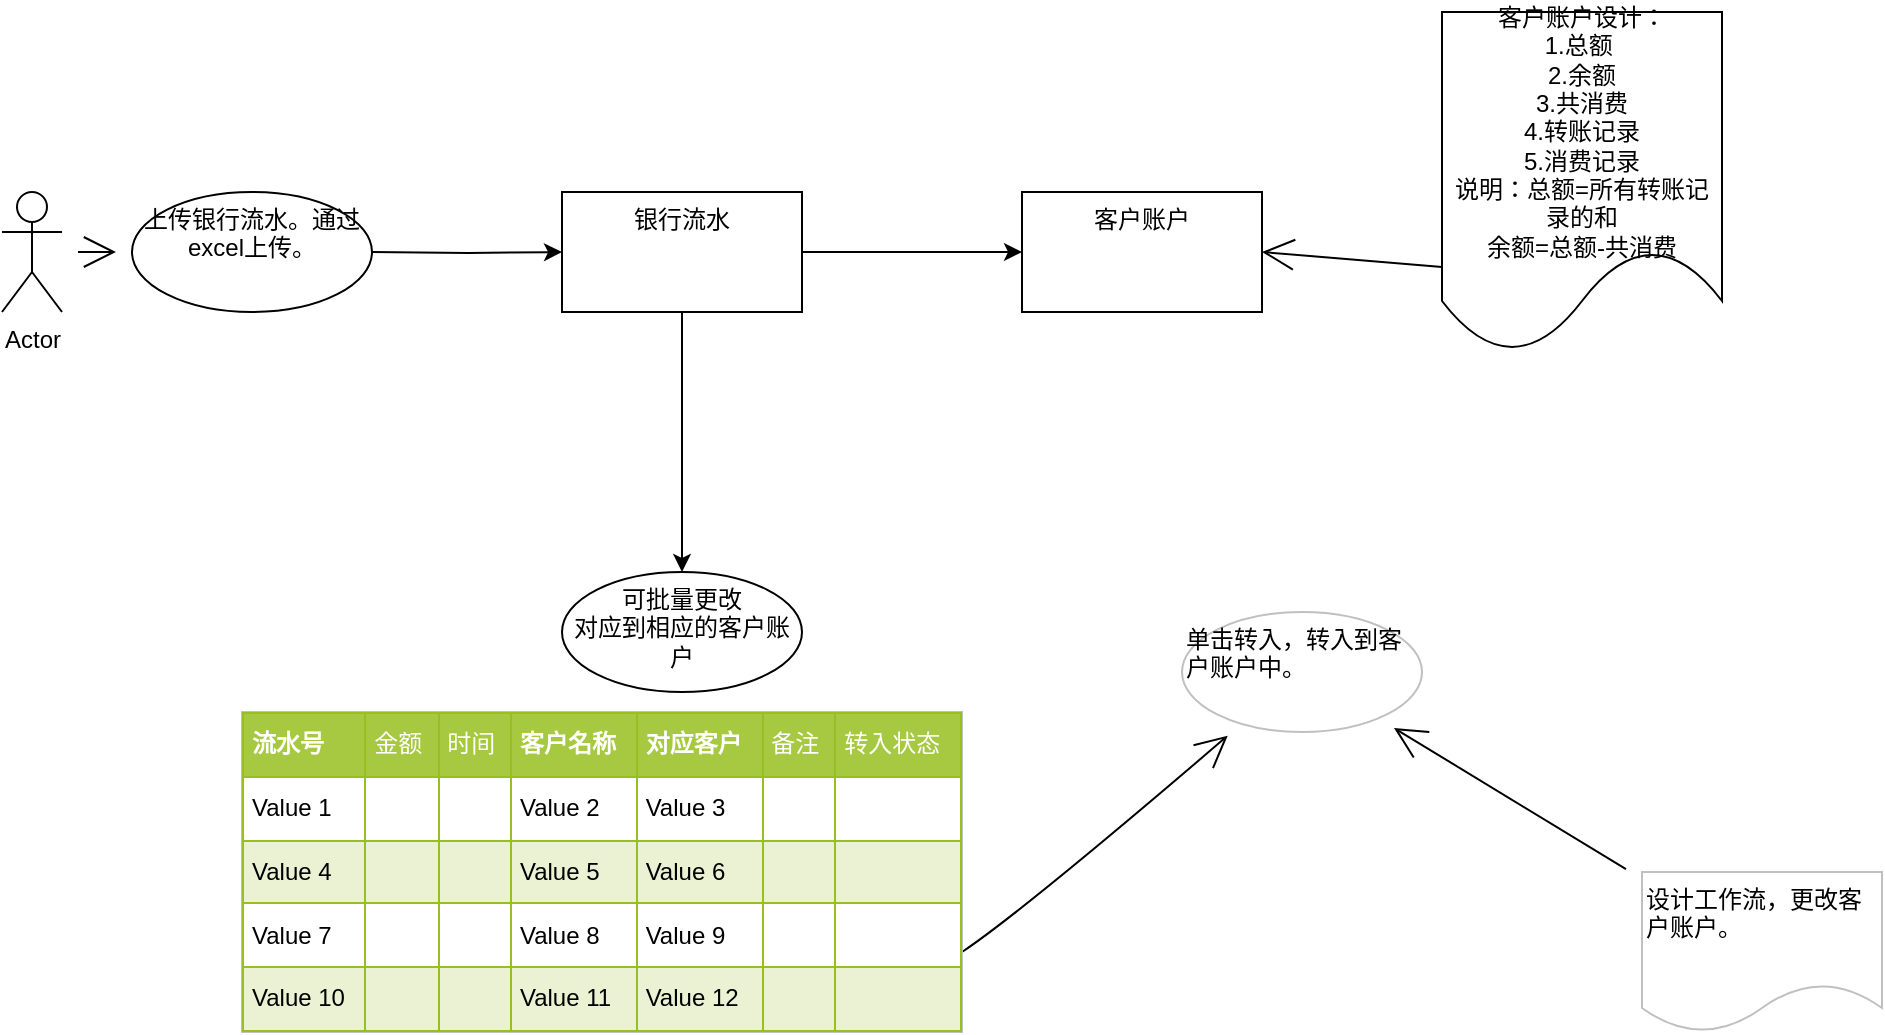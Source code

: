 <mxfile version="15.3.3" type="github">
  <diagram id="i9z5DV8Quiy5ul4YF9sL" name="Page-1">
    <mxGraphModel dx="1422" dy="1931" grid="1" gridSize="10" guides="1" tooltips="1" connect="1" arrows="1" fold="1" page="1" pageScale="1" pageWidth="827" pageHeight="1169" math="0" shadow="0">
      <root>
        <mxCell id="0" />
        <mxCell id="1" parent="0" />
        <mxCell id="20aYLW1WKIlqMCxb5FEP-12" value="" style="edgeStyle=none;curved=1;rounded=0;orthogonalLoop=1;jettySize=auto;html=1;endArrow=open;startSize=14;endSize=14;sourcePerimeterSpacing=8;targetPerimeterSpacing=8;" edge="1" parent="1" source="_qh5CtxLGN5EkOG5CYsD-1" target="20aYLW1WKIlqMCxb5FEP-11">
          <mxGeometry relative="1" as="geometry" />
        </mxCell>
        <mxCell id="_qh5CtxLGN5EkOG5CYsD-1" value="Actor" style="shape=umlActor;verticalLabelPosition=bottom;verticalAlign=top;html=1;outlineConnect=0;" parent="1" vertex="1">
          <mxGeometry x="60" y="90" width="30" height="60" as="geometry" />
        </mxCell>
        <mxCell id="_qh5CtxLGN5EkOG5CYsD-5" value="" style="edgeStyle=orthogonalEdgeStyle;rounded=0;orthogonalLoop=1;jettySize=auto;html=1;" parent="1" target="_qh5CtxLGN5EkOG5CYsD-4" edge="1">
          <mxGeometry relative="1" as="geometry">
            <mxPoint x="245" y="120" as="sourcePoint" />
          </mxGeometry>
        </mxCell>
        <mxCell id="_qh5CtxLGN5EkOG5CYsD-7" value="" style="edgeStyle=orthogonalEdgeStyle;rounded=0;orthogonalLoop=1;jettySize=auto;html=1;" parent="1" source="_qh5CtxLGN5EkOG5CYsD-4" target="_qh5CtxLGN5EkOG5CYsD-6" edge="1">
          <mxGeometry relative="1" as="geometry" />
        </mxCell>
        <mxCell id="_qh5CtxLGN5EkOG5CYsD-9" value="" style="edgeStyle=orthogonalEdgeStyle;rounded=0;orthogonalLoop=1;jettySize=auto;html=1;" parent="1" source="_qh5CtxLGN5EkOG5CYsD-4" target="_qh5CtxLGN5EkOG5CYsD-8" edge="1">
          <mxGeometry relative="1" as="geometry" />
        </mxCell>
        <mxCell id="_qh5CtxLGN5EkOG5CYsD-4" value="银行流水" style="whiteSpace=wrap;html=1;verticalAlign=top;" parent="1" vertex="1">
          <mxGeometry x="340" y="90" width="120" height="60" as="geometry" />
        </mxCell>
        <mxCell id="_qh5CtxLGN5EkOG5CYsD-6" value="客户账户" style="whiteSpace=wrap;html=1;verticalAlign=top;" parent="1" vertex="1">
          <mxGeometry x="570" y="90" width="120" height="60" as="geometry" />
        </mxCell>
        <mxCell id="_qh5CtxLGN5EkOG5CYsD-8" value="可批量更改&lt;br&gt;对应到相应的客户账户" style="ellipse;whiteSpace=wrap;html=1;verticalAlign=top;" parent="1" vertex="1">
          <mxGeometry x="340" y="280" width="120" height="60" as="geometry" />
        </mxCell>
        <mxCell id="20aYLW1WKIlqMCxb5FEP-13" style="edgeStyle=none;curved=1;rounded=0;orthogonalLoop=1;jettySize=auto;html=1;exitX=1;exitY=0.75;exitDx=0;exitDy=0;endArrow=open;startSize=14;endSize=14;sourcePerimeterSpacing=8;targetPerimeterSpacing=8;" edge="1" parent="1" source="20aYLW1WKIlqMCxb5FEP-1" target="20aYLW1WKIlqMCxb5FEP-4">
          <mxGeometry relative="1" as="geometry">
            <Array as="points">
              <mxPoint x="570" y="450" />
            </Array>
          </mxGeometry>
        </mxCell>
        <mxCell id="20aYLW1WKIlqMCxb5FEP-1" value="&lt;table border=&quot;1&quot; width=&quot;100%&quot; cellpadding=&quot;4&quot; style=&quot;width: 100% ; height: 100% ; border-collapse: collapse&quot;&gt;&lt;tbody&gt;&lt;tr style=&quot;background-color: #a7c942 ; color: #ffffff ; border: 1px solid #98bf21&quot;&gt;&lt;th align=&quot;left&quot;&gt;流水号&lt;/th&gt;&lt;td&gt;金额&lt;/td&gt;&lt;td&gt;时间&lt;/td&gt;&lt;th align=&quot;left&quot;&gt;客户名称&lt;/th&gt;&lt;th align=&quot;left&quot;&gt;对应客户&lt;/th&gt;&lt;td&gt;备注&lt;/td&gt;&lt;td&gt;转入状态&lt;/td&gt;&lt;/tr&gt;&lt;tr style=&quot;border: 1px solid #98bf21&quot;&gt;&lt;td&gt;Value 1&lt;/td&gt;&lt;td&gt;&lt;br&gt;&lt;/td&gt;&lt;td&gt;&lt;br&gt;&lt;/td&gt;&lt;td&gt;Value 2&lt;/td&gt;&lt;td&gt;Value 3&lt;/td&gt;&lt;td&gt;&lt;br&gt;&lt;/td&gt;&lt;td&gt;&lt;br&gt;&lt;/td&gt;&lt;/tr&gt;&lt;tr style=&quot;background-color: #eaf2d3 ; border: 1px solid #98bf21&quot;&gt;&lt;td&gt;Value 4&lt;/td&gt;&lt;td&gt;&lt;br&gt;&lt;/td&gt;&lt;td&gt;&lt;br&gt;&lt;/td&gt;&lt;td&gt;Value 5&lt;/td&gt;&lt;td&gt;Value 6&lt;/td&gt;&lt;td&gt;&lt;br&gt;&lt;/td&gt;&lt;td&gt;&lt;br&gt;&lt;/td&gt;&lt;/tr&gt;&lt;tr style=&quot;border: 1px solid #98bf21&quot;&gt;&lt;td&gt;Value 7&lt;/td&gt;&lt;td&gt;&lt;br&gt;&lt;/td&gt;&lt;td&gt;&lt;br&gt;&lt;/td&gt;&lt;td&gt;Value 8&lt;/td&gt;&lt;td&gt;Value 9&lt;/td&gt;&lt;td&gt;&lt;br&gt;&lt;/td&gt;&lt;td&gt;&lt;br&gt;&lt;/td&gt;&lt;/tr&gt;&lt;tr style=&quot;background-color: #eaf2d3 ; border: 1px solid #98bf21&quot;&gt;&lt;td&gt;Value 10&lt;/td&gt;&lt;td&gt;&lt;br&gt;&lt;/td&gt;&lt;td&gt;&lt;br&gt;&lt;/td&gt;&lt;td&gt;Value 11&lt;/td&gt;&lt;td&gt;Value 12&lt;/td&gt;&lt;td&gt;&lt;br&gt;&lt;/td&gt;&lt;td&gt;&lt;br&gt;&lt;/td&gt;&lt;/tr&gt;&lt;/tbody&gt;&lt;/table&gt;" style="text;html=1;strokeColor=#c0c0c0;fillColor=#ffffff;overflow=fill;rounded=0;hachureGap=4;pointerEvents=0;" vertex="1" parent="1">
          <mxGeometry x="180" y="350" width="360" height="160" as="geometry" />
        </mxCell>
        <mxCell id="20aYLW1WKIlqMCxb5FEP-5" value="" style="edgeStyle=none;curved=1;rounded=0;orthogonalLoop=1;jettySize=auto;html=1;endArrow=open;startSize=14;endSize=14;sourcePerimeterSpacing=8;targetPerimeterSpacing=8;" edge="1" parent="1" source="20aYLW1WKIlqMCxb5FEP-2" target="20aYLW1WKIlqMCxb5FEP-4">
          <mxGeometry relative="1" as="geometry" />
        </mxCell>
        <mxCell id="20aYLW1WKIlqMCxb5FEP-2" value="&lt;span&gt;设计工作流，更改客户账户。&lt;/span&gt;" style="shape=document;whiteSpace=wrap;html=1;boundedLbl=1;rounded=0;align=left;verticalAlign=top;strokeColor=#c0c0c0;hachureGap=4;" vertex="1" parent="1">
          <mxGeometry x="880" y="430" width="120" height="80" as="geometry" />
        </mxCell>
        <mxCell id="20aYLW1WKIlqMCxb5FEP-4" value="单击转入，转入到客户账户中。" style="ellipse;whiteSpace=wrap;html=1;rounded=0;align=left;verticalAlign=top;strokeColor=#c0c0c0;hachureGap=4;" vertex="1" parent="1">
          <mxGeometry x="650" y="300" width="120" height="60" as="geometry" />
        </mxCell>
        <mxCell id="20aYLW1WKIlqMCxb5FEP-11" value="&lt;span&gt;上传银行流水。通过excel上传。&lt;/span&gt;" style="ellipse;whiteSpace=wrap;html=1;verticalAlign=top;" vertex="1" parent="1">
          <mxGeometry x="125" y="90" width="120" height="60" as="geometry" />
        </mxCell>
        <mxCell id="20aYLW1WKIlqMCxb5FEP-21" style="edgeStyle=none;curved=1;rounded=0;orthogonalLoop=1;jettySize=auto;html=1;exitX=0;exitY=0.75;exitDx=0;exitDy=0;entryX=1;entryY=0.5;entryDx=0;entryDy=0;endArrow=open;startSize=14;endSize=14;sourcePerimeterSpacing=8;targetPerimeterSpacing=8;" edge="1" parent="1" source="20aYLW1WKIlqMCxb5FEP-20" target="_qh5CtxLGN5EkOG5CYsD-6">
          <mxGeometry relative="1" as="geometry" />
        </mxCell>
        <mxCell id="20aYLW1WKIlqMCxb5FEP-20" value="客户账户设计：&lt;br&gt;1.总额&amp;nbsp; &lt;br&gt;2.余额&lt;br&gt;3.共消费&lt;br&gt;4.转账记录&lt;br&gt;5.消费记录&lt;br&gt;说明：总额=所有转账记录的和&lt;br&gt;余额=总额-共消费" style="shape=document;whiteSpace=wrap;html=1;boundedLbl=1;hachureGap=4;pointerEvents=0;" vertex="1" parent="1">
          <mxGeometry x="780" width="140" height="170" as="geometry" />
        </mxCell>
      </root>
    </mxGraphModel>
  </diagram>
</mxfile>
